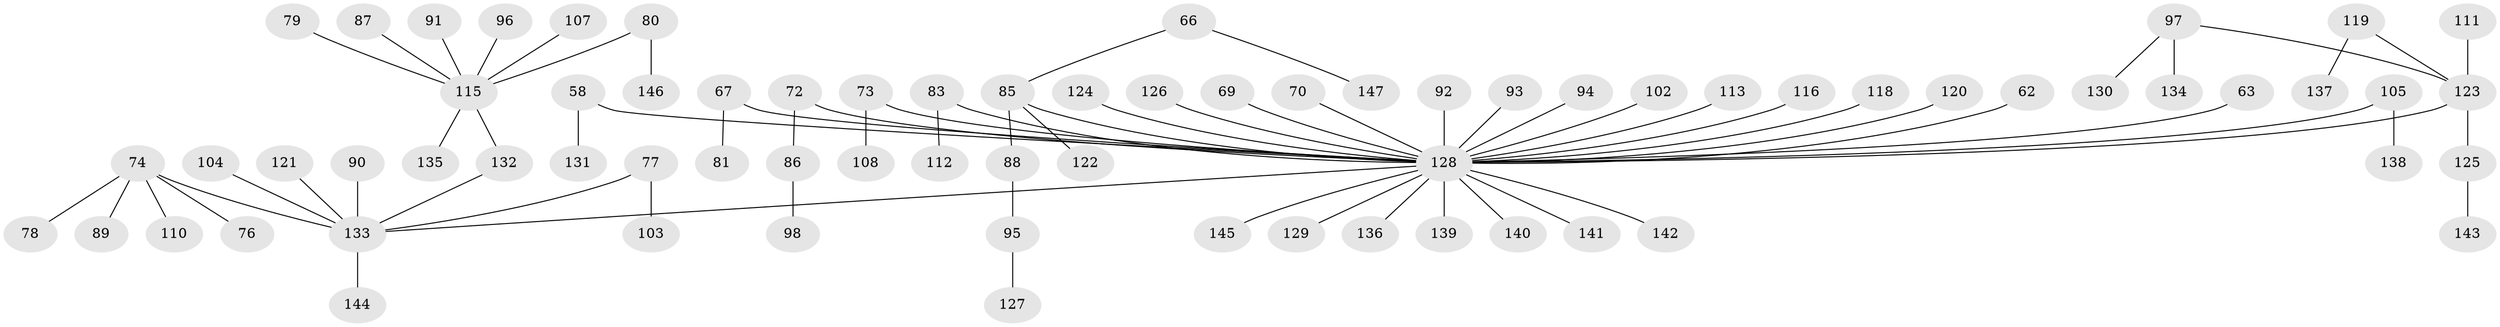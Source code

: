 // original degree distribution, {9: 0.006802721088435374, 2: 0.2789115646258503, 5: 0.047619047619047616, 6: 0.006802721088435374, 4: 0.034013605442176874, 1: 0.4897959183673469, 3: 0.12244897959183673, 7: 0.013605442176870748}
// Generated by graph-tools (version 1.1) at 2025/56/03/04/25 21:56:33]
// undirected, 73 vertices, 72 edges
graph export_dot {
graph [start="1"]
  node [color=gray90,style=filled];
  58;
  62;
  63;
  66;
  67;
  69;
  70;
  72;
  73;
  74 [super="+57+50+27+34+59"];
  76;
  77;
  78;
  79;
  80;
  81;
  83 [super="+75"];
  85 [super="+84"];
  86;
  87;
  88;
  89;
  90;
  91;
  92;
  93;
  94;
  95;
  96;
  97 [super="+42"];
  98;
  102;
  103;
  104;
  105;
  107;
  108;
  110;
  111;
  112;
  113;
  115 [super="+114+56+82+71"];
  116;
  118;
  119;
  120;
  121;
  122;
  123 [super="+11+106"];
  124;
  125;
  126;
  127;
  128 [super="+51+100+99+68+117+46+47+101+48+49+65"];
  129;
  130 [super="+20"];
  131;
  132 [super="+18+26+109"];
  133 [super="+12+21"];
  134;
  135;
  136 [super="+44"];
  137;
  138;
  139;
  140;
  141;
  142;
  143;
  144;
  145;
  146;
  147;
  58 -- 131;
  58 -- 128;
  62 -- 128;
  63 -- 128;
  66 -- 147;
  66 -- 85;
  67 -- 81;
  67 -- 128;
  69 -- 128;
  70 -- 128;
  72 -- 86;
  72 -- 128;
  73 -- 108;
  73 -- 128;
  74 -- 76;
  74 -- 89;
  74 -- 133;
  74 -- 78;
  74 -- 110;
  77 -- 103;
  77 -- 133;
  79 -- 115;
  80 -- 146;
  80 -- 115;
  83 -- 112;
  83 -- 128;
  85 -- 88;
  85 -- 122;
  85 -- 128;
  86 -- 98;
  87 -- 115;
  88 -- 95;
  90 -- 133;
  91 -- 115;
  92 -- 128;
  93 -- 128;
  94 -- 128;
  95 -- 127;
  96 -- 115;
  97 -- 130;
  97 -- 123;
  97 -- 134;
  102 -- 128;
  104 -- 133;
  105 -- 138;
  105 -- 128;
  107 -- 115;
  111 -- 123;
  113 -- 128;
  115 -- 132;
  115 -- 135;
  116 -- 128;
  118 -- 128;
  119 -- 137;
  119 -- 123;
  120 -- 128;
  121 -- 133;
  123 -- 125;
  123 -- 128;
  124 -- 128;
  125 -- 143;
  126 -- 128;
  128 -- 141;
  128 -- 129;
  128 -- 139;
  128 -- 145;
  128 -- 140;
  128 -- 136;
  128 -- 133;
  128 -- 142;
  132 -- 133;
  133 -- 144;
}
